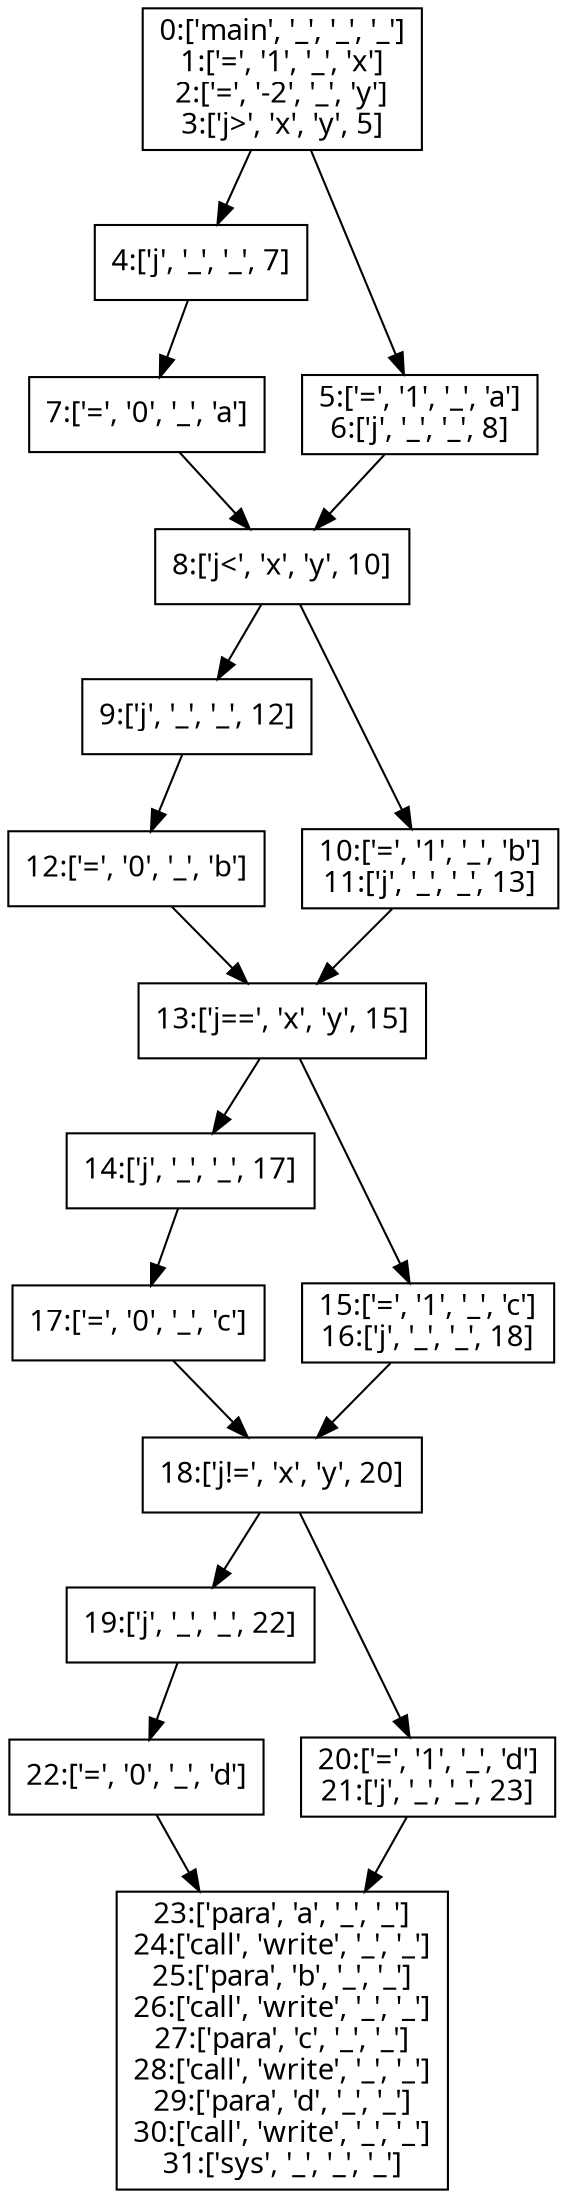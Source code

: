 // Basic_Block
digraph "./Basic_Block/basic_block" {
	0 [label="0:['main', '_', '_', '_']
1:['=', '1', '_', 'x']
2:['=', '-2', '_', 'y']
3:['j>', 'x', 'y', 5]
" fontname=SimHei shape=rectangle]
	1 [label="4:['j', '_', '_', 7]
" fontname=SimHei shape=rectangle]
	2 [label="5:['=', '1', '_', 'a']
6:['j', '_', '_', 8]
" fontname=SimHei shape=rectangle]
	3 [label="7:['=', '0', '_', 'a']
" fontname=SimHei shape=rectangle]
	4 [label="8:['j<', 'x', 'y', 10]
" fontname=SimHei shape=rectangle]
	5 [label="9:['j', '_', '_', 12]
" fontname=SimHei shape=rectangle]
	6 [label="10:['=', '1', '_', 'b']
11:['j', '_', '_', 13]
" fontname=SimHei shape=rectangle]
	7 [label="12:['=', '0', '_', 'b']
" fontname=SimHei shape=rectangle]
	8 [label="13:['j==', 'x', 'y', 15]
" fontname=SimHei shape=rectangle]
	9 [label="14:['j', '_', '_', 17]
" fontname=SimHei shape=rectangle]
	10 [label="15:['=', '1', '_', 'c']
16:['j', '_', '_', 18]
" fontname=SimHei shape=rectangle]
	11 [label="17:['=', '0', '_', 'c']
" fontname=SimHei shape=rectangle]
	12 [label="18:['j!=', 'x', 'y', 20]
" fontname=SimHei shape=rectangle]
	13 [label="19:['j', '_', '_', 22]
" fontname=SimHei shape=rectangle]
	14 [label="20:['=', '1', '_', 'd']
21:['j', '_', '_', 23]
" fontname=SimHei shape=rectangle]
	15 [label="22:['=', '0', '_', 'd']
" fontname=SimHei shape=rectangle]
	16 [label="23:['para', 'a', '_', '_']
24:['call', 'write', '_', '_']
25:['para', 'b', '_', '_']
26:['call', 'write', '_', '_']
27:['para', 'c', '_', '_']
28:['call', 'write', '_', '_']
29:['para', 'd', '_', '_']
30:['call', 'write', '_', '_']
31:['sys', '_', '_', '_']
" fontname=SimHei shape=rectangle]
	0 -> 2
	0 -> 1
	1 -> 3
	2 -> 4
	3 -> 4
	4 -> 6
	4 -> 5
	5 -> 7
	6 -> 8
	7 -> 8
	8 -> 10
	8 -> 9
	9 -> 11
	10 -> 12
	11 -> 12
	12 -> 14
	12 -> 13
	13 -> 15
	14 -> 16
	15 -> 16
}
